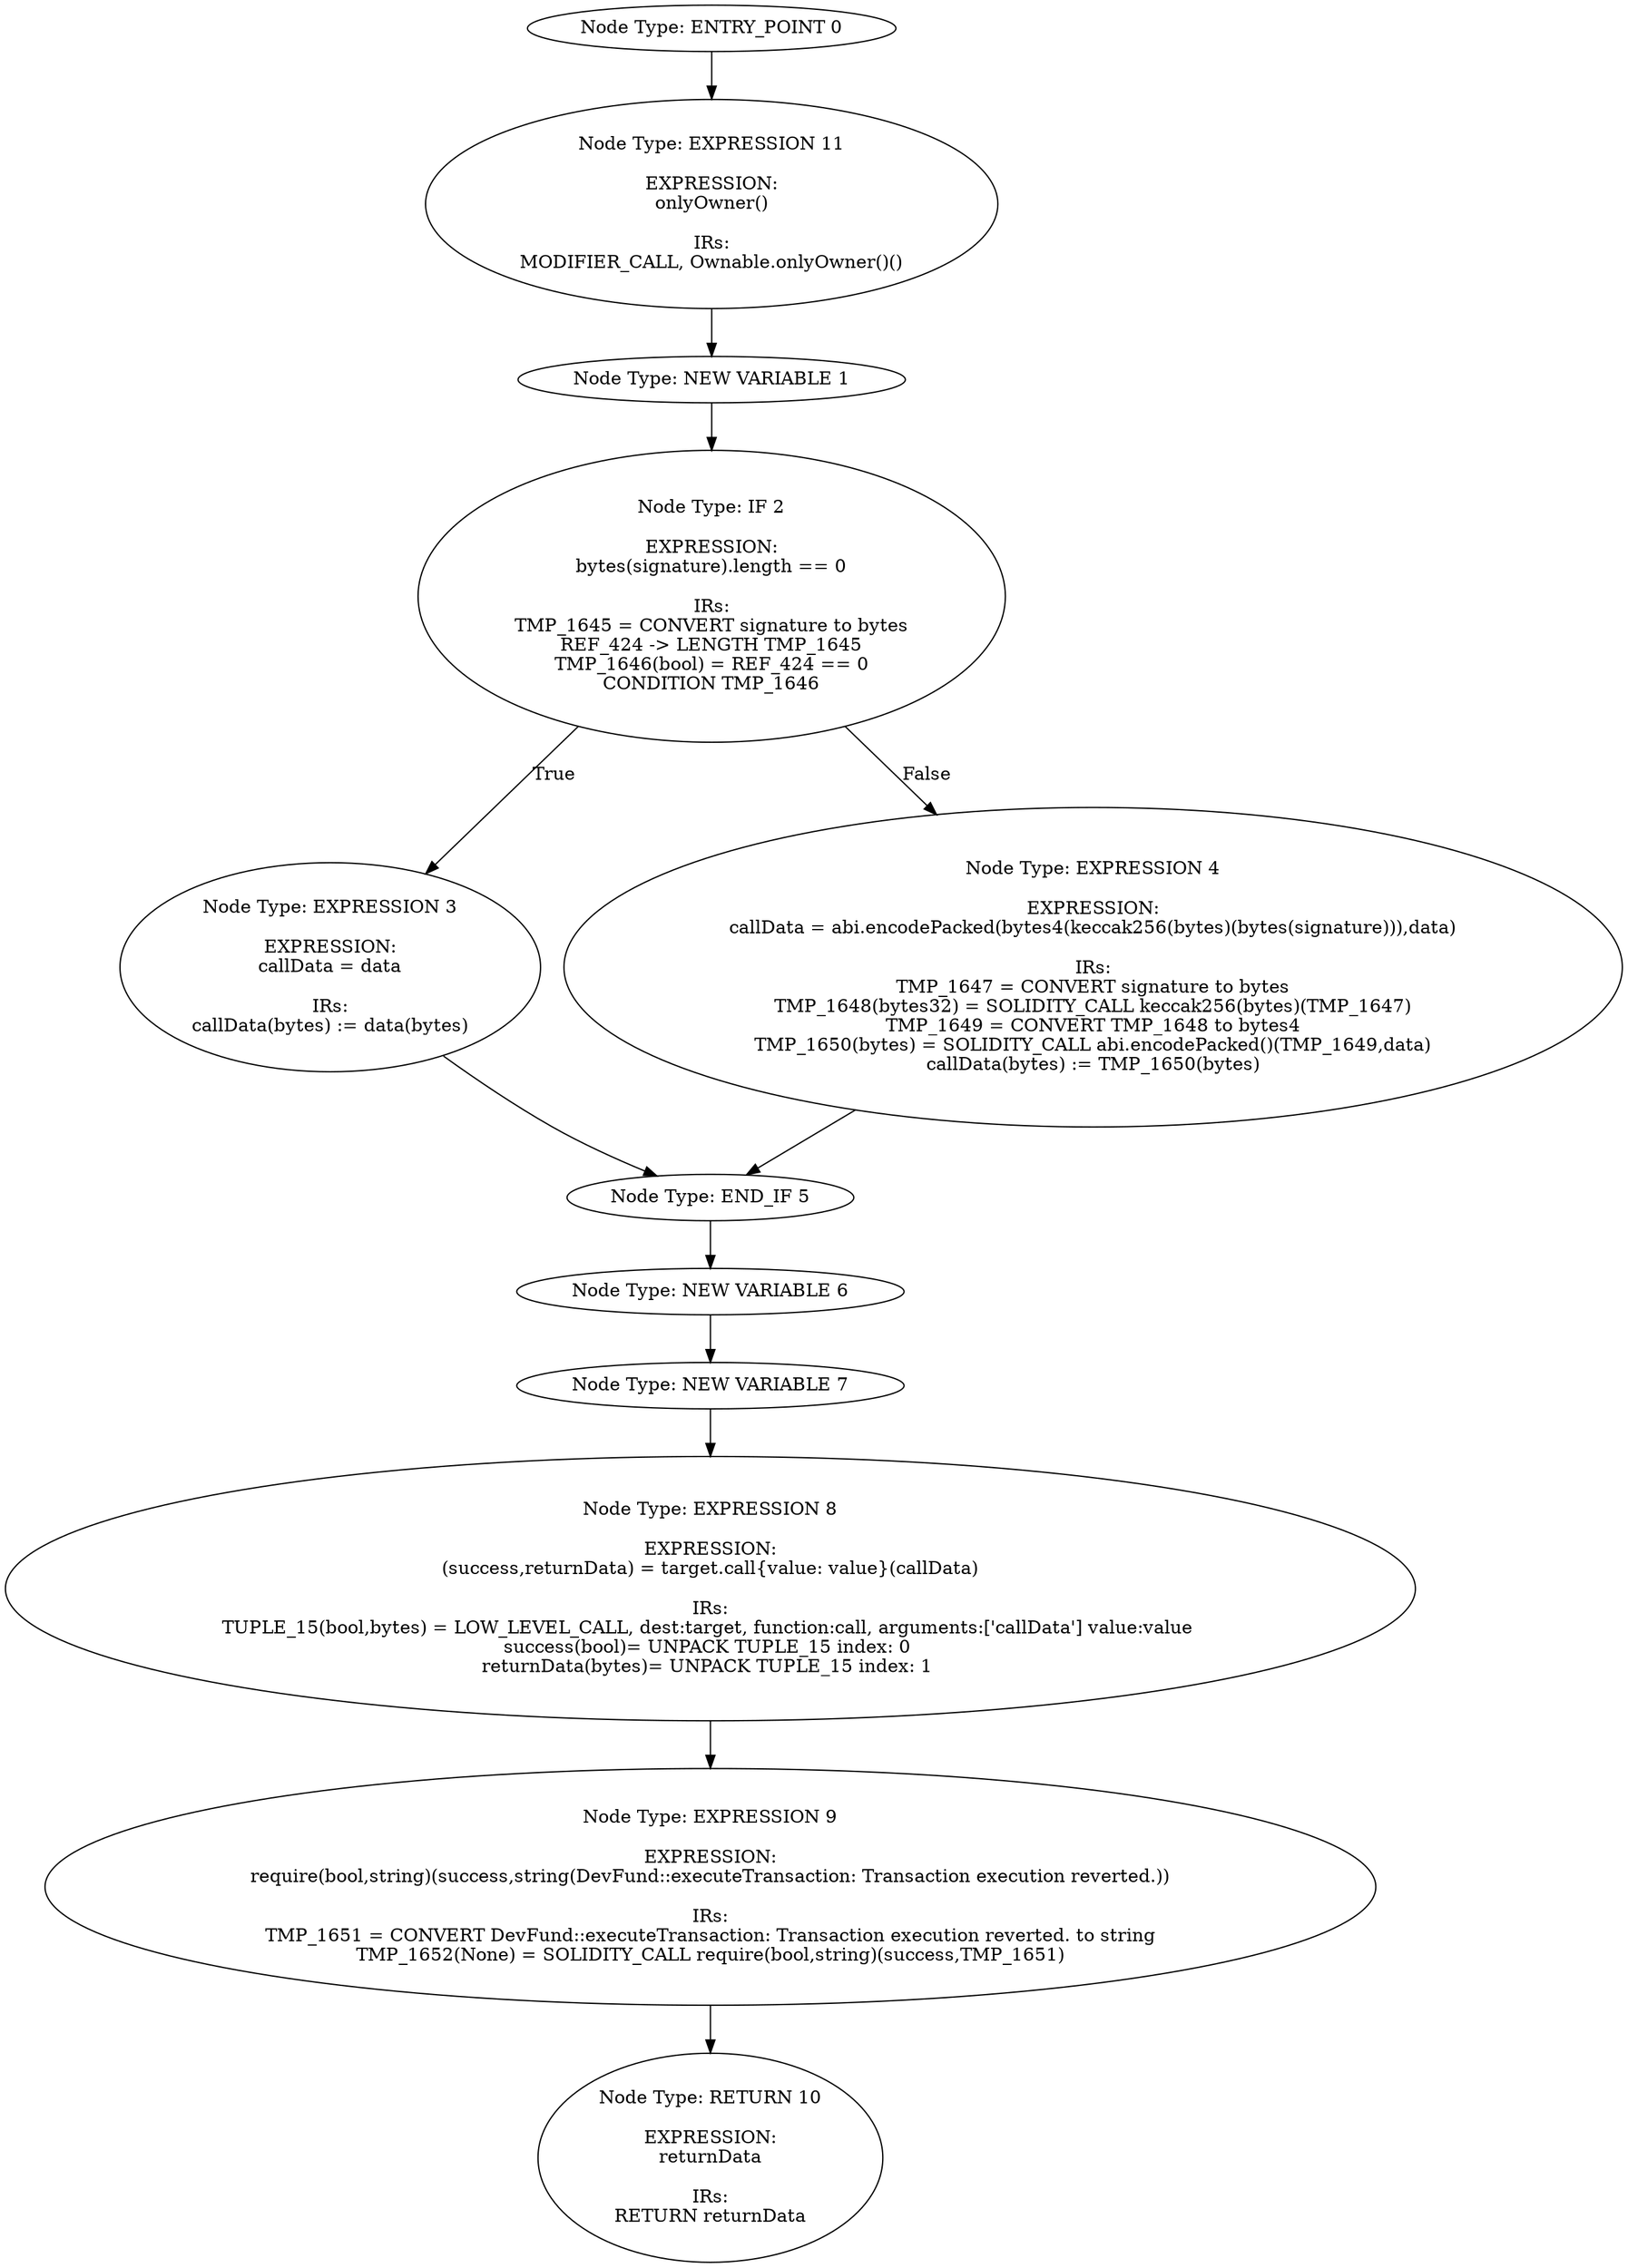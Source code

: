 digraph{
0[label="Node Type: ENTRY_POINT 0
"];
0->11;
1[label="Node Type: NEW VARIABLE 1
"];
1->2;
2[label="Node Type: IF 2

EXPRESSION:
bytes(signature).length == 0

IRs:
TMP_1645 = CONVERT signature to bytes
REF_424 -> LENGTH TMP_1645
TMP_1646(bool) = REF_424 == 0
CONDITION TMP_1646"];
2->3[label="True"];
2->4[label="False"];
3[label="Node Type: EXPRESSION 3

EXPRESSION:
callData = data

IRs:
callData(bytes) := data(bytes)"];
3->5;
4[label="Node Type: EXPRESSION 4

EXPRESSION:
callData = abi.encodePacked(bytes4(keccak256(bytes)(bytes(signature))),data)

IRs:
TMP_1647 = CONVERT signature to bytes
TMP_1648(bytes32) = SOLIDITY_CALL keccak256(bytes)(TMP_1647)
TMP_1649 = CONVERT TMP_1648 to bytes4
TMP_1650(bytes) = SOLIDITY_CALL abi.encodePacked()(TMP_1649,data)
callData(bytes) := TMP_1650(bytes)"];
4->5;
5[label="Node Type: END_IF 5
"];
5->6;
6[label="Node Type: NEW VARIABLE 6
"];
6->7;
7[label="Node Type: NEW VARIABLE 7
"];
7->8;
8[label="Node Type: EXPRESSION 8

EXPRESSION:
(success,returnData) = target.call{value: value}(callData)

IRs:
TUPLE_15(bool,bytes) = LOW_LEVEL_CALL, dest:target, function:call, arguments:['callData'] value:value 
success(bool)= UNPACK TUPLE_15 index: 0 
returnData(bytes)= UNPACK TUPLE_15 index: 1 "];
8->9;
9[label="Node Type: EXPRESSION 9

EXPRESSION:
require(bool,string)(success,string(DevFund::executeTransaction: Transaction execution reverted.))

IRs:
TMP_1651 = CONVERT DevFund::executeTransaction: Transaction execution reverted. to string
TMP_1652(None) = SOLIDITY_CALL require(bool,string)(success,TMP_1651)"];
9->10;
10[label="Node Type: RETURN 10

EXPRESSION:
returnData

IRs:
RETURN returnData"];
11[label="Node Type: EXPRESSION 11

EXPRESSION:
onlyOwner()

IRs:
MODIFIER_CALL, Ownable.onlyOwner()()"];
11->1;
}
